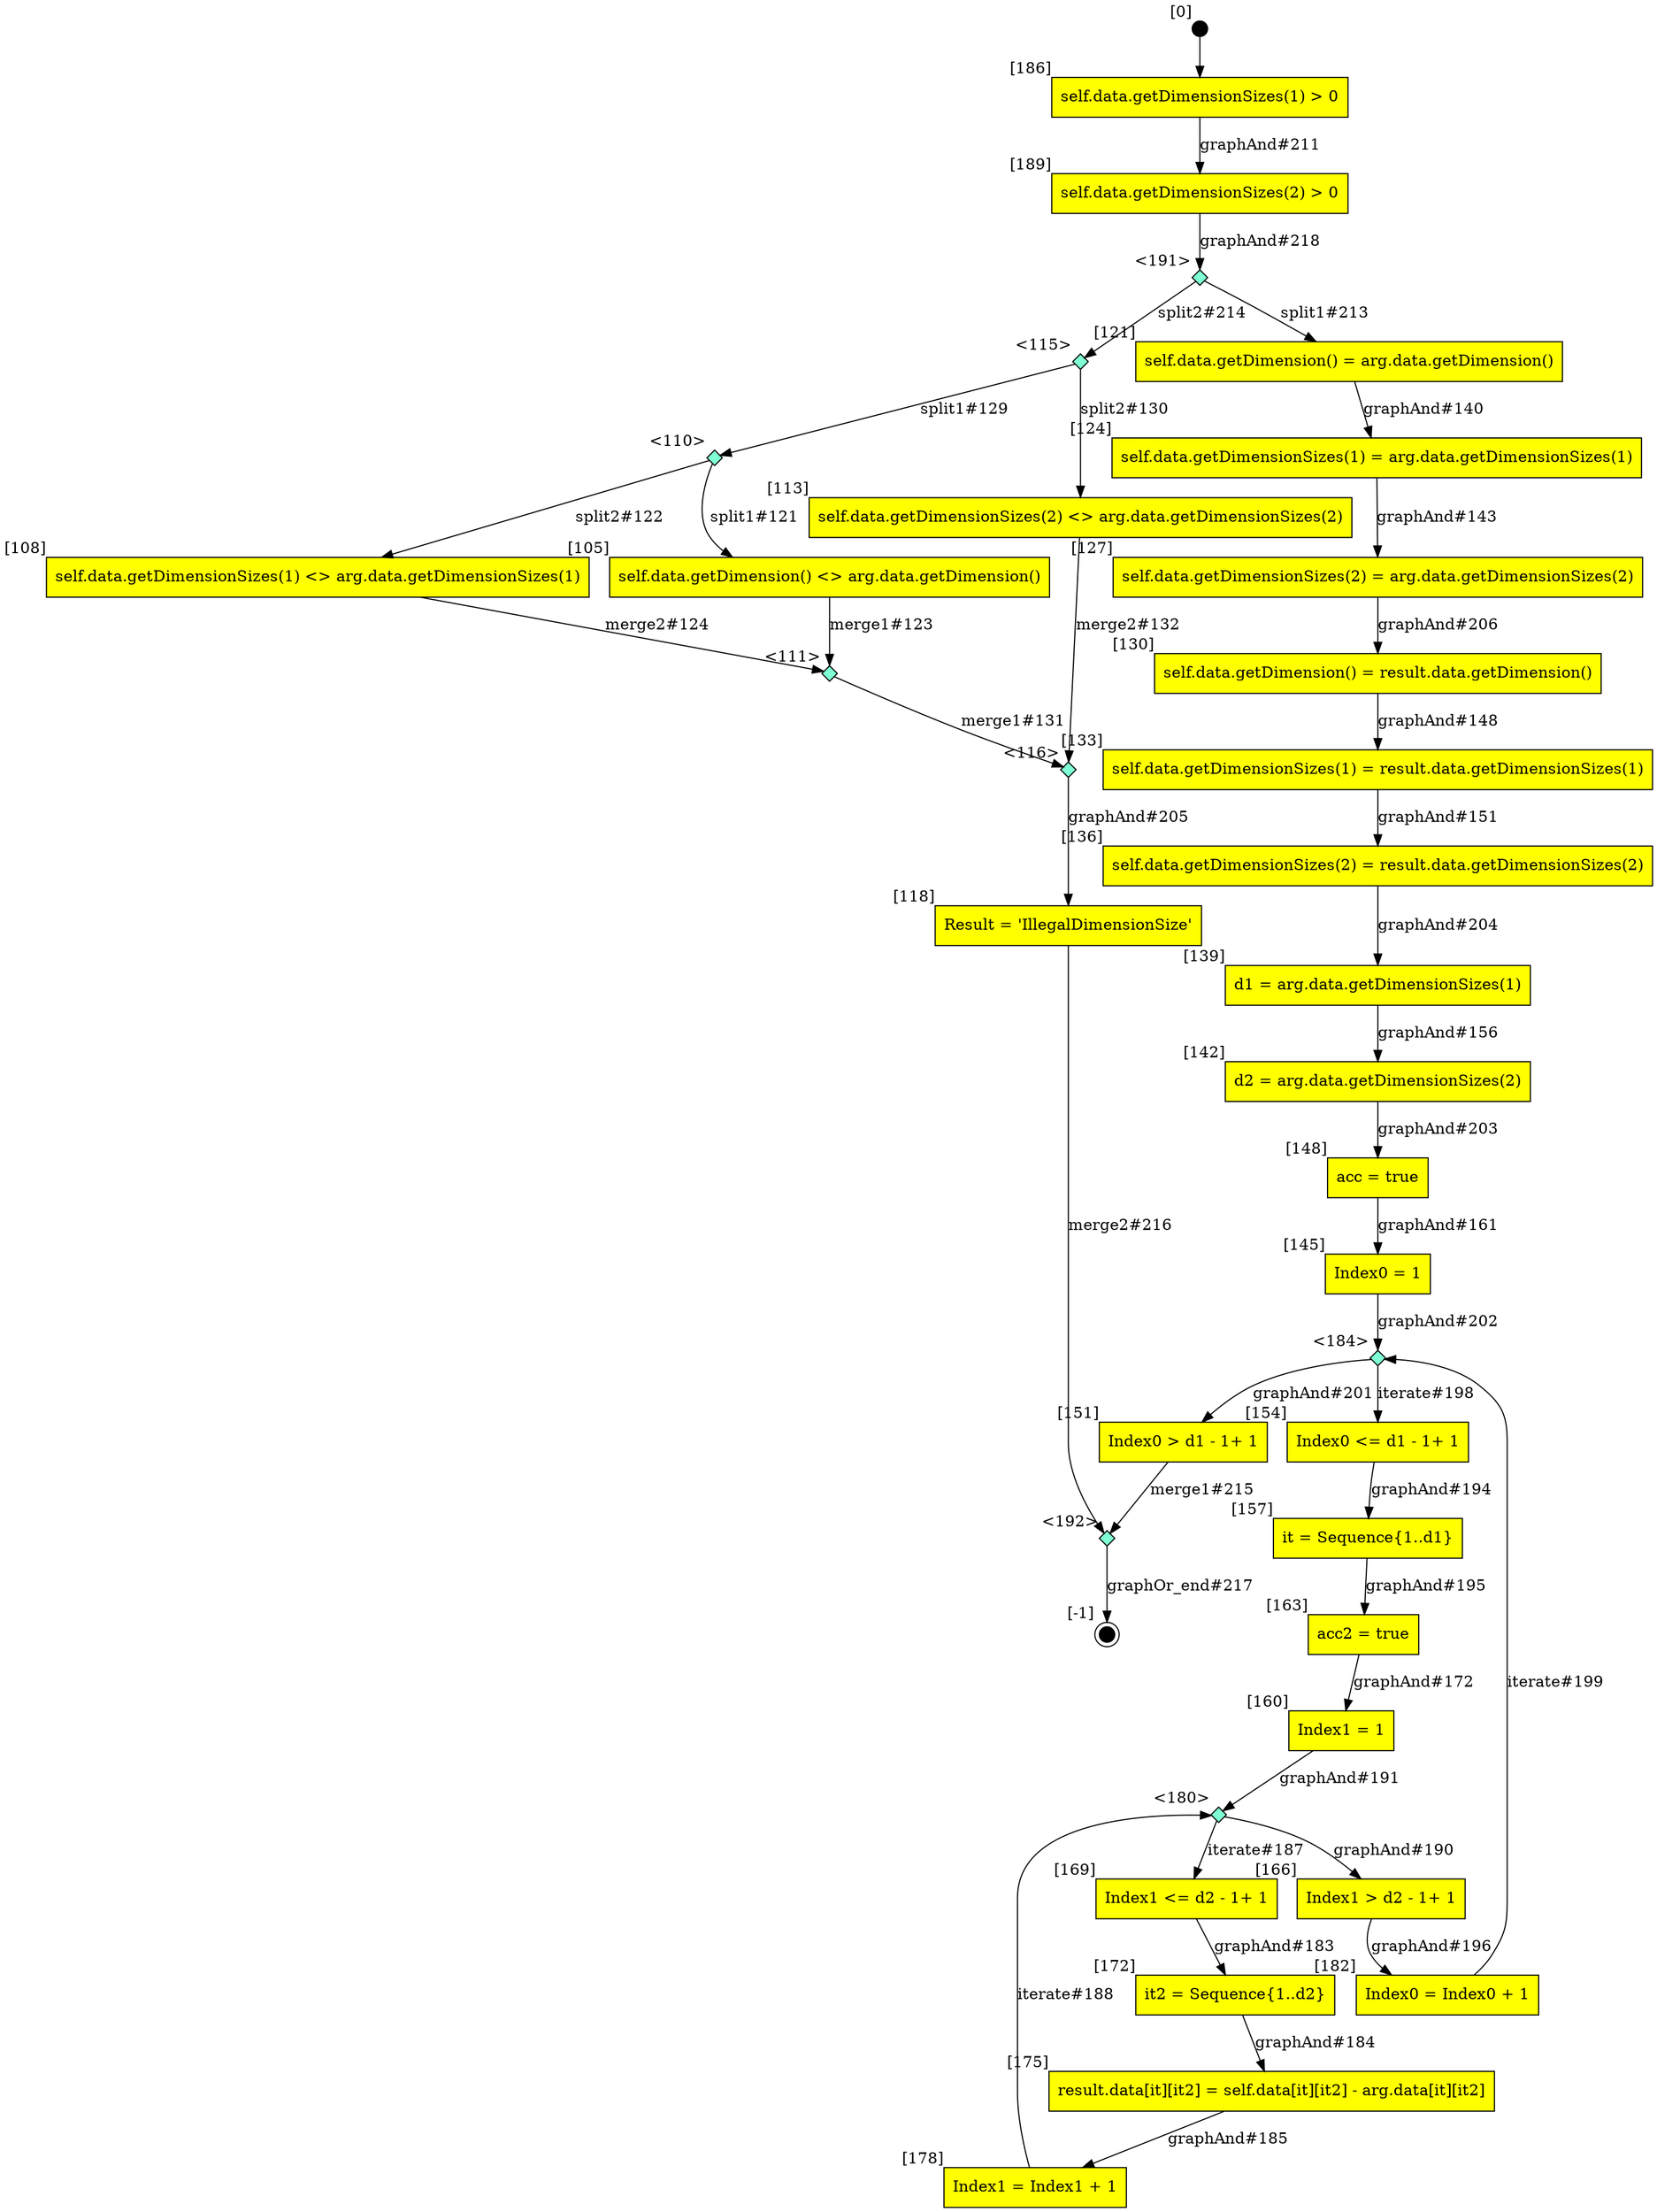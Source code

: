digraph CLG {
  192 [shape="diamond", label="", xlabel="<192>", style=filled, fillcolor=aquamarine, fixedsize=true, width=.2, height=.2];
  130 [shape="box", label="self.data.getDimension() = result.data.getDimension()", style=filled, fillcolor=yellow, xlabel="[130]"];
  133 [shape="box", label="self.data.getDimensionSizes(1) = result.data.getDimensionSizes(1)", style=filled, fillcolor=yellow, xlabel="[133]"];
  136 [shape="box", label="self.data.getDimensionSizes(2) = result.data.getDimensionSizes(2)", style=filled, fillcolor=yellow, xlabel="[136]"];
  139 [shape="box", label="d1 = arg.data.getDimensionSizes(1)", style=filled, fillcolor=yellow, xlabel="[139]"];
  142 [shape="box", label="d2 = arg.data.getDimensionSizes(2)", style=filled, fillcolor=yellow, xlabel="[142]"];
  145 [shape="box", label="Index0 = 1", style=filled, fillcolor=yellow, xlabel="[145]"];
  148 [shape="box", label="acc = true", style=filled, fillcolor=yellow, xlabel="[148]"];
  151 [shape="box", label="Index0 > d1 - 1+ 1", style=filled, fillcolor=yellow, xlabel="[151]"];
  154 [shape="box", label="Index0 <= d1 - 1+ 1", style=filled, fillcolor=yellow, xlabel="[154]"];
  157 [shape="box", label="it = Sequence{1..d1}", style=filled, fillcolor=yellow, xlabel="[157]"];
  160 [shape="box", label="Index1 = 1", style=filled, fillcolor=yellow, xlabel="[160]"];
  163 [shape="box", label="acc2 = true", style=filled, fillcolor=yellow, xlabel="[163]"];
  166 [shape="box", label="Index1 > d2 - 1+ 1", style=filled, fillcolor=yellow, xlabel="[166]"];
  169 [shape="box", label="Index1 <= d2 - 1+ 1", style=filled, fillcolor=yellow, xlabel="[169]"];
  105 [shape="box", label="self.data.getDimension() <> arg.data.getDimension()", style=filled, fillcolor=yellow, xlabel="[105]"];
  172 [shape="box", label="it2 = Sequence{1..d2}", style=filled, fillcolor=yellow, xlabel="[172]"];
  108 [shape="box", label="self.data.getDimensionSizes(1) <> arg.data.getDimensionSizes(1)", style=filled, fillcolor=yellow, xlabel="[108]"];
  110 [shape="diamond", label="", xlabel="<110>", style=filled, fillcolor=aquamarine, fixedsize=true, width=.2, height=.2];
  175 [shape="box", label="result.data[it][it2] = self.data[it][it2] - arg.data[it][it2]", style=filled, fillcolor=yellow, xlabel="[175]"];
  111 [shape="diamond", label="", xlabel="<111>", style=filled, fillcolor=aquamarine, fixedsize=true, width=.2, height=.2];
  113 [shape="box", label="self.data.getDimensionSizes(2) <> arg.data.getDimensionSizes(2)", style=filled, fillcolor=yellow, xlabel="[113]"];
  178 [shape="box", label="Index1 = Index1 + 1", style=filled, fillcolor=yellow, xlabel="[178]"];
  115 [shape="diamond", label="", xlabel="<115>", style=filled, fillcolor=aquamarine, fixedsize=true, width=.2, height=.2];
  180 [shape="diamond", label="", xlabel="<180>", style=filled, fillcolor=aquamarine, fixedsize=true, width=.2, height=.2];
  116 [shape="diamond", label="", xlabel="<116>", style=filled, fillcolor=aquamarine, fixedsize=true, width=.2, height=.2];
  182 [shape="box", label="Index0 = Index0 + 1", style=filled, fillcolor=yellow, xlabel="[182]"];
  118 [shape="box", label="Result = 'IllegalDimensionSize'", style=filled, fillcolor=yellow, xlabel="[118]"];
  119 [style=filled, fillcolor=black, shape="doublecircle", label="", fixedsize=true, width=.2, height=.2, xlabel="[-1]"];
  184 [shape="diamond", label="", xlabel="<184>", style=filled, fillcolor=aquamarine, fixedsize=true, width=.2, height=.2];
  185 [style=filled, fillcolor=black, shape="circle", label="", fixedsize=true, width=.2, height=.2, xlabel="[0]"];
  121 [shape="box", label="self.data.getDimension() = arg.data.getDimension()", style=filled, fillcolor=yellow, xlabel="[121]"];
  186 [shape="box", label="self.data.getDimensionSizes(1) > 0", style=filled, fillcolor=yellow, xlabel="[186]"];
  124 [shape="box", label="self.data.getDimensionSizes(1) = arg.data.getDimensionSizes(1)", style=filled, fillcolor=yellow, xlabel="[124]"];
  189 [shape="box", label="self.data.getDimensionSizes(2) > 0", style=filled, fillcolor=yellow, xlabel="[189]"];
  127 [shape="box", label="self.data.getDimensionSizes(2) = arg.data.getDimensionSizes(2)", style=filled, fillcolor=yellow, xlabel="[127]"];
  191 [shape="diamond", label="", xlabel="<191>", style=filled, fillcolor=aquamarine, fixedsize=true, width=.2, height=.2];
  115 -> 110[label="split1#129"];
  154 -> 157[label="graphAnd#194"];
  115 -> 113[label="split2#130"];
  157 -> 163[label="graphAnd#195"];
  111 -> 116[label="merge1#131"];
  166 -> 182[label="graphAnd#196"];
  113 -> 116[label="merge2#132"];
  184 -> 154[label="iterate#198"];
  182 -> 184[label="iterate#199"];
  184 -> 151[label="graphAnd#201"];
  145 -> 184[label="graphAnd#202"];
  142 -> 148[label="graphAnd#203"];
  136 -> 139[label="graphAnd#204"];
  121 -> 124[label="graphAnd#140"];
  116 -> 118[label="graphAnd#205"];
  127 -> 130[label="graphAnd#206"];
  185 -> 186;
  124 -> 127[label="graphAnd#143"];
  186 -> 189[label="graphAnd#211"];
  130 -> 133[label="graphAnd#148"];
  191 -> 121[label="split1#213"];
  191 -> 115[label="split2#214"];
  133 -> 136[label="graphAnd#151"];
  151 -> 192[label="merge1#215"];
  118 -> 192[label="merge2#216"];
  192 -> 119[label="graphOr_end#217"];
  189 -> 191[label="graphAnd#218"];
  139 -> 142[label="graphAnd#156"];
  148 -> 145[label="graphAnd#161"];
  163 -> 160[label="graphAnd#172"];
  169 -> 172[label="graphAnd#183"];
  172 -> 175[label="graphAnd#184"];
  175 -> 178[label="graphAnd#185"];
  110 -> 105[label="split1#121"];
  110 -> 108[label="split2#122"];
  180 -> 169[label="iterate#187"];
  105 -> 111[label="merge1#123"];
  178 -> 180[label="iterate#188"];
  108 -> 111[label="merge2#124"];
  180 -> 166[label="graphAnd#190"];
  160 -> 180[label="graphAnd#191"];
}
